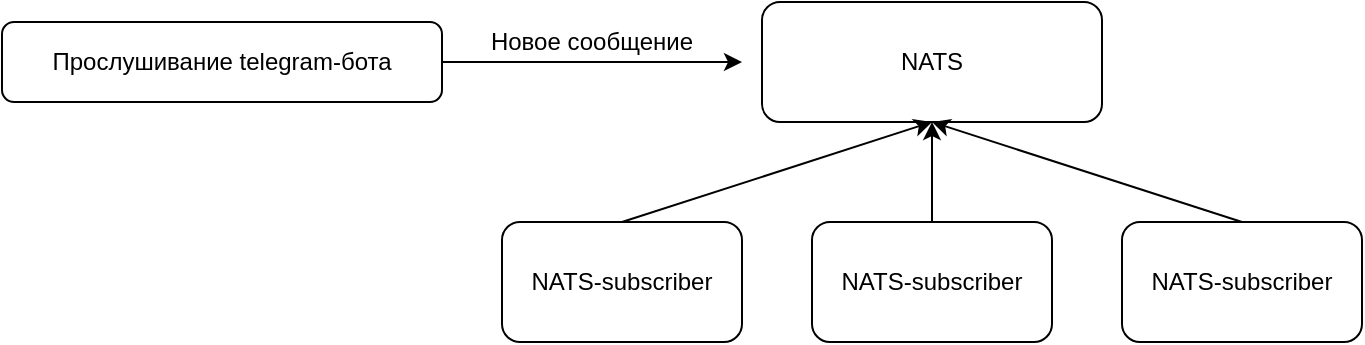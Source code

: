 <mxfile version="15.3.8" type="github"><diagram id="BzJQALIm-bLKbuEx7EXJ" name="Page-1"><mxGraphModel dx="994" dy="1052" grid="1" gridSize="10" guides="1" tooltips="1" connect="1" arrows="1" fold="1" page="1" pageScale="1" pageWidth="1100" pageHeight="1700" math="0" shadow="0"><root><mxCell id="0"/><mxCell id="1" parent="0"/><mxCell id="sCeMcxhvW_etMQT8NY41-2" value="Прослушивание telegram-бота" style="rounded=1;whiteSpace=wrap;html=1;" vertex="1" parent="1"><mxGeometry x="50" y="50" width="220" height="40" as="geometry"/></mxCell><mxCell id="sCeMcxhvW_etMQT8NY41-3" value="" style="endArrow=classic;html=1;" edge="1" parent="1"><mxGeometry width="50" height="50" relative="1" as="geometry"><mxPoint x="270" y="70" as="sourcePoint"/><mxPoint x="420" y="70" as="targetPoint"/><Array as="points"><mxPoint x="330" y="70"/></Array></mxGeometry></mxCell><mxCell id="sCeMcxhvW_etMQT8NY41-4" value="Новое сообщение" style="text;html=1;strokeColor=none;fillColor=none;align=center;verticalAlign=middle;whiteSpace=wrap;rounded=0;" vertex="1" parent="1"><mxGeometry x="290" y="50" width="110" height="20" as="geometry"/></mxCell><mxCell id="sCeMcxhvW_etMQT8NY41-6" value="NATS" style="rounded=1;whiteSpace=wrap;html=1;" vertex="1" parent="1"><mxGeometry x="430" y="40" width="170" height="60" as="geometry"/></mxCell><mxCell id="sCeMcxhvW_etMQT8NY41-7" value="NATS-subscriber" style="rounded=1;whiteSpace=wrap;html=1;" vertex="1" parent="1"><mxGeometry x="300" y="150" width="120" height="60" as="geometry"/></mxCell><mxCell id="sCeMcxhvW_etMQT8NY41-9" value="" style="endArrow=classic;html=1;entryX=0.5;entryY=1;entryDx=0;entryDy=0;exitX=0.5;exitY=0;exitDx=0;exitDy=0;" edge="1" parent="1" source="sCeMcxhvW_etMQT8NY41-7" target="sCeMcxhvW_etMQT8NY41-6"><mxGeometry width="50" height="50" relative="1" as="geometry"><mxPoint x="350" y="260" as="sourcePoint"/><mxPoint x="400" y="210" as="targetPoint"/></mxGeometry></mxCell><mxCell id="sCeMcxhvW_etMQT8NY41-10" value="NATS-subscriber" style="rounded=1;whiteSpace=wrap;html=1;" vertex="1" parent="1"><mxGeometry x="455" y="150" width="120" height="60" as="geometry"/></mxCell><mxCell id="sCeMcxhvW_etMQT8NY41-11" value="NATS-subscriber" style="rounded=1;whiteSpace=wrap;html=1;" vertex="1" parent="1"><mxGeometry x="610" y="150" width="120" height="60" as="geometry"/></mxCell><mxCell id="sCeMcxhvW_etMQT8NY41-12" value="" style="endArrow=classic;html=1;exitX=0.5;exitY=0;exitDx=0;exitDy=0;" edge="1" parent="1" source="sCeMcxhvW_etMQT8NY41-10"><mxGeometry width="50" height="50" relative="1" as="geometry"><mxPoint x="520" y="150" as="sourcePoint"/><mxPoint x="515" y="100" as="targetPoint"/></mxGeometry></mxCell><mxCell id="sCeMcxhvW_etMQT8NY41-13" value="" style="endArrow=classic;html=1;exitX=0.5;exitY=0;exitDx=0;exitDy=0;entryX=0.5;entryY=1;entryDx=0;entryDy=0;" edge="1" parent="1" source="sCeMcxhvW_etMQT8NY41-11" target="sCeMcxhvW_etMQT8NY41-6"><mxGeometry width="50" height="50" relative="1" as="geometry"><mxPoint x="669.5" y="150" as="sourcePoint"/><mxPoint x="669.5" y="100" as="targetPoint"/></mxGeometry></mxCell></root></mxGraphModel></diagram></mxfile>